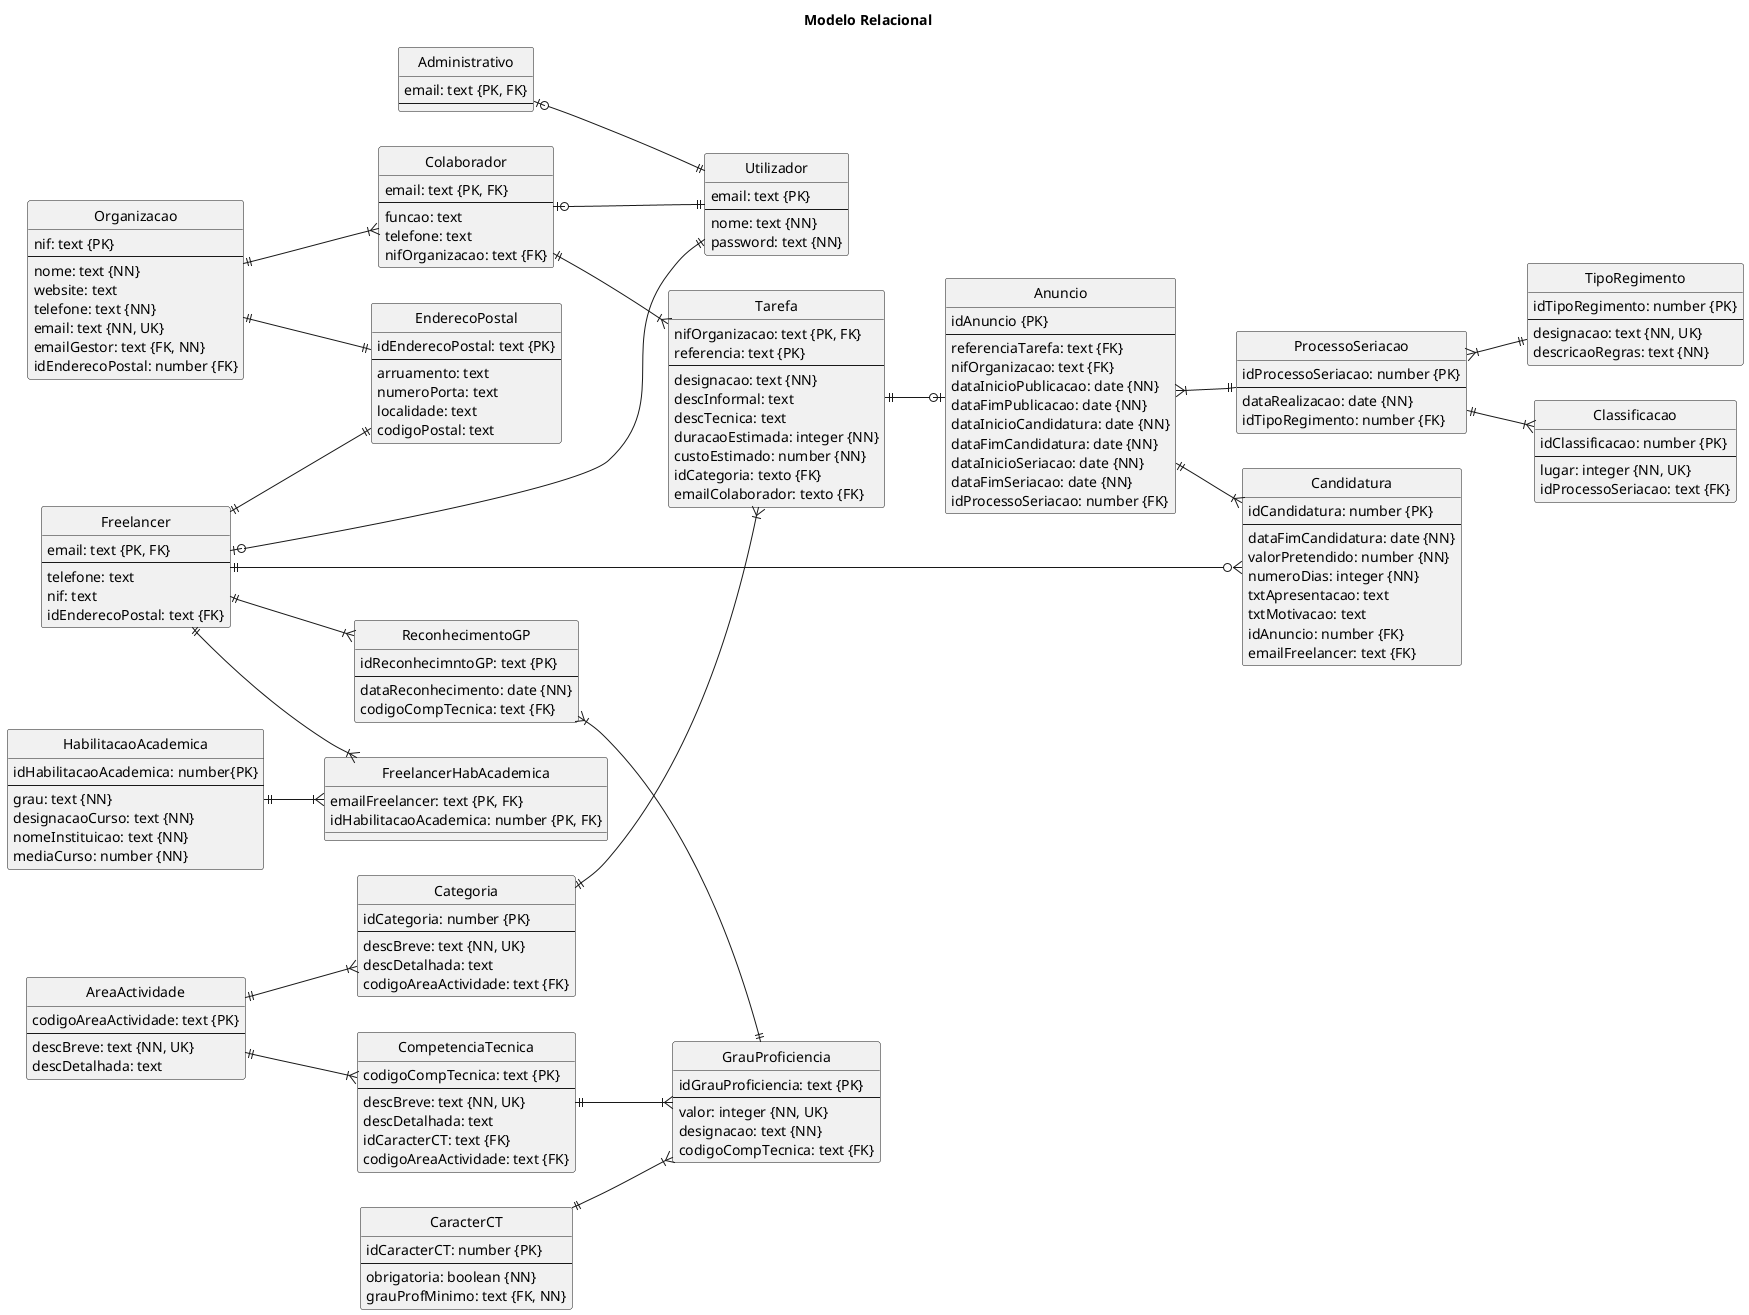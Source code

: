 @startuml

left to right direction
title Modelo Relacional

hide circle
'skinparam linetype ortho

entity "Organizacao" {
    nif: text {PK}     
    --
    nome: text {NN}
    website: text
    telefone: text {NN}
    email: text {NN, UK}
    emailGestor: text {FK, NN}
    idEnderecoPostal: number {FK}
}

entity "Colaborador" {
    email: text {PK, FK}
    --
    funcao: text
    telefone: text
    nifOrganizacao: text {FK}
}

entity "Utilizador" {
    email: text {PK}
    --
    nome: text {NN}
    password: text {NN}
}

entity "Administrativo" {
    email: text {PK, FK}
    --
}

entity "Categoria" {
    idCategoria: number {PK}
    --
    descBreve: text {NN, UK}
    descDetalhada: text
    codigoAreaActividade: text {FK}
}

entity "CompetenciaTecnica" {
    codigoCompTecnica: text {PK}
    --
    descBreve: text {NN, UK}
    descDetalhada: text
    idCaracterCT: text {FK}
    codigoAreaActividade: text {FK}
}

entity "AreaActividade" {
    codigoAreaActividade: text {PK}
    --
    descBreve: text {NN, UK}
    descDetalhada: text
}

entity "GrauProficiencia" {
    idGrauProficiencia: text {PK}
    --
    valor: integer {NN, UK}
    designacao: text {NN}
    codigoCompTecnica: text {FK}
}

entity "Freelancer" {
    email: text {PK, FK}
    --
    telefone: text
    nif: text
    idEnderecoPostal: text {FK}
}

entity "EnderecoPostal" {
    idEnderecoPostal: text {PK}
    --
    arruamento: text 
    numeroPorta: text 
    localidade: text 
    codigoPostal: text 
}

entity "Tarefa" {
    nifOrganizacao: text {PK, FK}
    referencia: text {PK}
    --
    designacao: text {NN}
    descInformal: text
    descTecnica: text
    duracaoEstimada: integer {NN}
    custoEstimado: number {NN}
    idCategoria: texto {FK}
    emailColaborador: texto {FK}
}

entity "Anuncio" {
    idAnuncio {PK}
    --
    referenciaTarefa: text {FK}
    nifOrganizacao: text {FK}
    dataInicioPublicacao: date {NN}
    dataFimPublicacao: date {NN}
    dataInicioCandidatura: date {NN}
    dataFimCandidatura: date {NN}
    dataInicioSeriacao: date {NN} 
    dataFimSeriacao: date {NN}
    idProcessoSeriacao: number {FK}
}

entity "ProcessoSeriacao" {
    idProcessoSeriacao: number {PK}
    --
    dataRealizacao: date {NN}
    idTipoRegimento: number {FK}
}

entity "TipoRegimento" {
    idTipoRegimento: number {PK}
    --
    designacao: text {NN, UK}
    descricaoRegras: text {NN}
}

entity "Classificacao" {
    idClassificacao: number {PK}
    --
    lugar: integer {NN, UK}
    idProcessoSeriacao: text {FK}
}

entity "Candidatura" {
    idCandidatura: number {PK}
    --
    dataFimCandidatura: date {NN}
    valorPretendido: number {NN}
    numeroDias: integer {NN}
    txtApresentacao: text
    txtMotivacao: text
    idAnuncio: number {FK}
    emailFreelancer: text {FK}
}

entity "HabilitacaoAcademica" {
    idHabilitacaoAcademica: number{PK}
    --
    grau: text {NN}
    designacaoCurso: text {NN}
    nomeInstituicao: text {NN}
    mediaCurso: number {NN}
}

entity "ReconhecimentoGP" {
    idReconhecimntoGP: text {PK}
    --
    dataReconhecimento: date {NN}
    codigoCompTecnica: text {FK}
}

entity "FreelancerHabAcademica" {
    emailFreelancer: text {PK, FK}
    idHabilitacaoAcademica: number {PK, FK}
}

entity "CaracterCT" {
    idCaracterCT: number {PK}
    --
    obrigatoria: boolean {NN}
    grauProfMinimo: text {FK, NN}
}

AreaActividade ||--|{ Categoria
Freelancer |o--|| Utilizador
Administrativo |o--|| Utilizador
AreaActividade ||--|{ CompetenciaTecnica
CompetenciaTecnica ||--|{ GrauProficiencia
Colaborador ||--|{ Tarefa
Categoria ||--|{ Tarefa
Tarefa ||--o| Anuncio
Organizacao ||--|{ Colaborador
Colaborador |o--|| Utilizador
Anuncio ||--|{ Candidatura
Freelancer||--o{ Candidatura
Organizacao ||--|| EnderecoPostal
Freelancer ||--|| EnderecoPostal
Anuncio }|--|| ProcessoSeriacao
ProcessoSeriacao }|--|| TipoRegimento
ProcessoSeriacao ||--|{ Classificacao
Freelancer ||--|{ FreelancerHabAcademica
HabilitacaoAcademica ||--|{ FreelancerHabAcademica
Freelancer ||--|{ ReconhecimentoGP
ReconhecimentoGP }|--|| GrauProficiencia
CaracterCT ||--|{ GrauProficiencia


@enduml